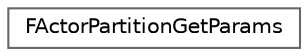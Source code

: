 digraph "Graphical Class Hierarchy"
{
 // INTERACTIVE_SVG=YES
 // LATEX_PDF_SIZE
  bgcolor="transparent";
  edge [fontname=Helvetica,fontsize=10,labelfontname=Helvetica,labelfontsize=10];
  node [fontname=Helvetica,fontsize=10,shape=box,height=0.2,width=0.4];
  rankdir="LR";
  Node0 [id="Node000000",label="FActorPartitionGetParams",height=0.2,width=0.4,color="grey40", fillcolor="white", style="filled",URL="$d9/d0b/structFActorPartitionGetParams.html",tooltip="FActorPartitionGetParam."];
}
